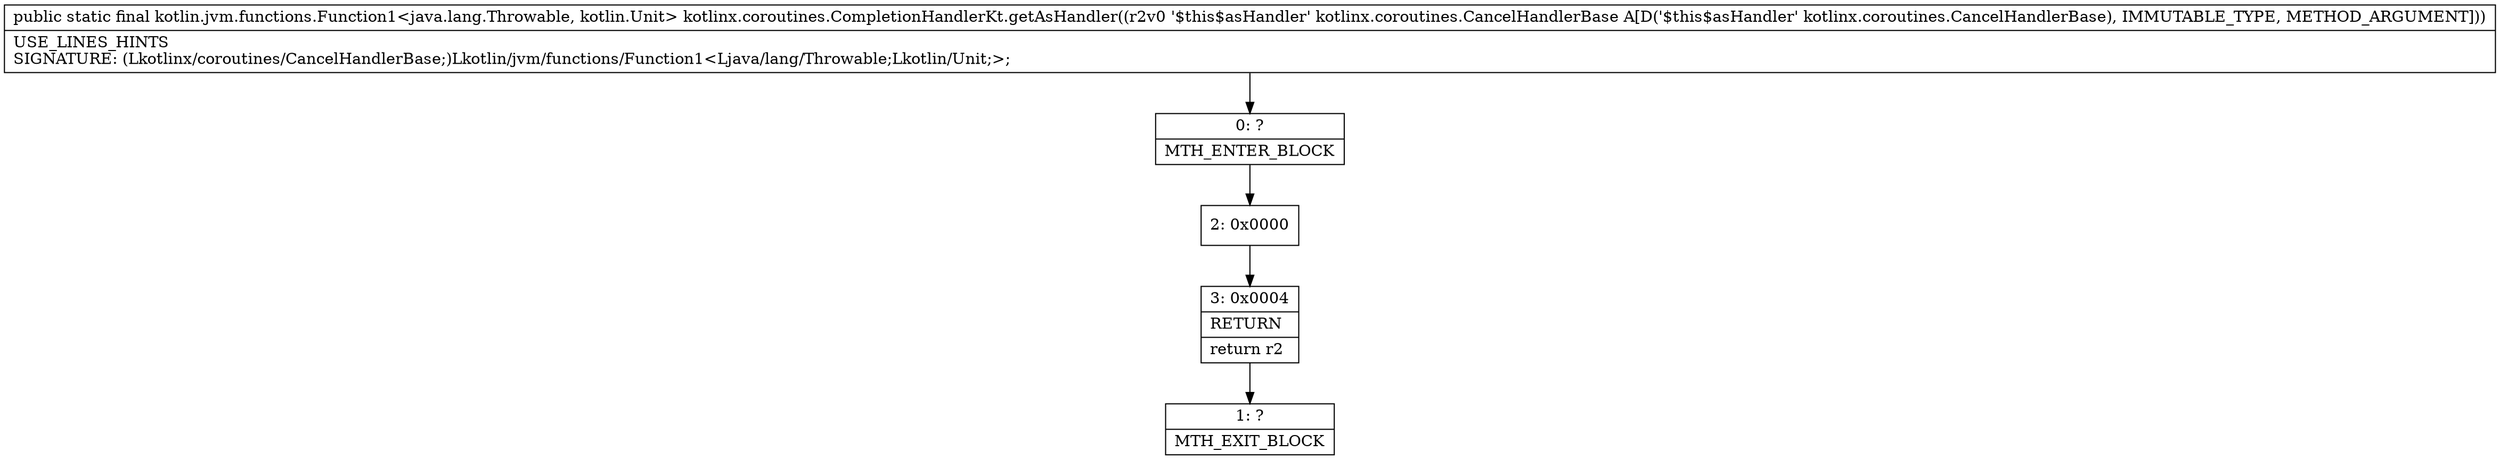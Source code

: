 digraph "CFG forkotlinx.coroutines.CompletionHandlerKt.getAsHandler(Lkotlinx\/coroutines\/CancelHandlerBase;)Lkotlin\/jvm\/functions\/Function1;" {
Node_0 [shape=record,label="{0\:\ ?|MTH_ENTER_BLOCK\l}"];
Node_2 [shape=record,label="{2\:\ 0x0000}"];
Node_3 [shape=record,label="{3\:\ 0x0004|RETURN\l|return r2\l}"];
Node_1 [shape=record,label="{1\:\ ?|MTH_EXIT_BLOCK\l}"];
MethodNode[shape=record,label="{public static final kotlin.jvm.functions.Function1\<java.lang.Throwable, kotlin.Unit\> kotlinx.coroutines.CompletionHandlerKt.getAsHandler((r2v0 '$this$asHandler' kotlinx.coroutines.CancelHandlerBase A[D('$this$asHandler' kotlinx.coroutines.CancelHandlerBase), IMMUTABLE_TYPE, METHOD_ARGUMENT]))  | USE_LINES_HINTS\lSIGNATURE: (Lkotlinx\/coroutines\/CancelHandlerBase;)Lkotlin\/jvm\/functions\/Function1\<Ljava\/lang\/Throwable;Lkotlin\/Unit;\>;\l}"];
MethodNode -> Node_0;Node_0 -> Node_2;
Node_2 -> Node_3;
Node_3 -> Node_1;
}

